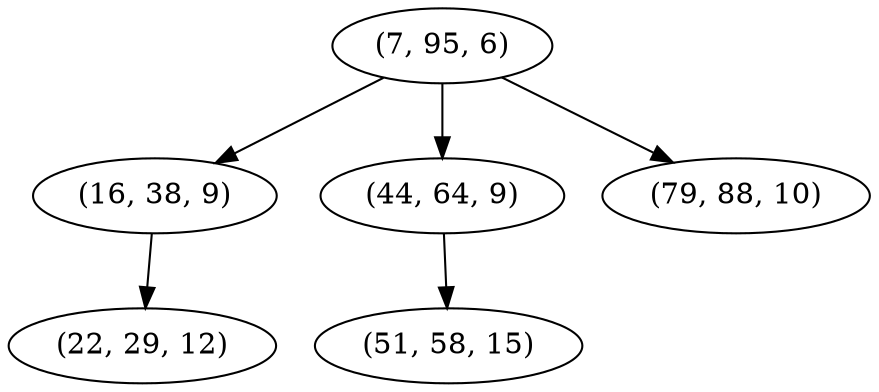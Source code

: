 digraph tree {
    "(7, 95, 6)";
    "(16, 38, 9)";
    "(22, 29, 12)";
    "(44, 64, 9)";
    "(51, 58, 15)";
    "(79, 88, 10)";
    "(7, 95, 6)" -> "(16, 38, 9)";
    "(7, 95, 6)" -> "(44, 64, 9)";
    "(7, 95, 6)" -> "(79, 88, 10)";
    "(16, 38, 9)" -> "(22, 29, 12)";
    "(44, 64, 9)" -> "(51, 58, 15)";
}
